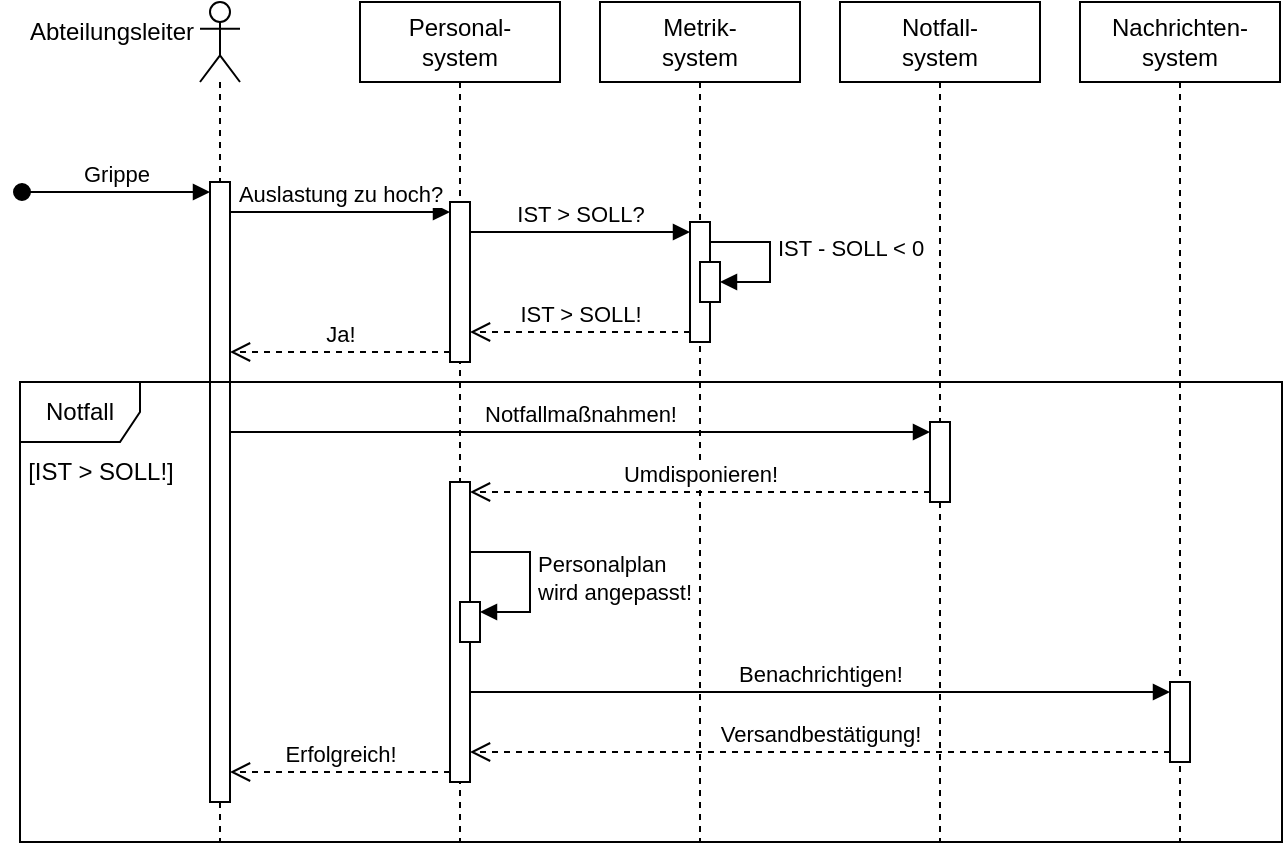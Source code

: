 <mxfile version="25.0.1">
  <diagram name="Seite-1" id="5sxt5zFNbE7Zbmdy7JOb">
    <mxGraphModel dx="524" dy="308" grid="1" gridSize="10" guides="1" tooltips="1" connect="1" arrows="1" fold="1" page="1" pageScale="1" pageWidth="827" pageHeight="1169" math="0" shadow="0">
      <root>
        <mxCell id="0" />
        <mxCell id="1" parent="0" />
        <mxCell id="sDWKf1iI3KYRnwsQvGXx-5" value="" style="shape=umlLifeline;perimeter=lifelinePerimeter;whiteSpace=wrap;html=1;container=0;dropTarget=0;collapsible=0;recursiveResize=0;outlineConnect=0;portConstraint=eastwest;newEdgeStyle={&quot;curved&quot;:0,&quot;rounded&quot;:0};participant=umlActor;" parent="1" vertex="1">
          <mxGeometry x="189" y="90" width="20" height="420" as="geometry" />
        </mxCell>
        <mxCell id="sDWKf1iI3KYRnwsQvGXx-6" value="Personal-&lt;div&gt;system&lt;/div&gt;" style="shape=umlLifeline;perimeter=lifelinePerimeter;whiteSpace=wrap;html=1;container=0;dropTarget=0;collapsible=0;recursiveResize=0;outlineConnect=0;portConstraint=eastwest;newEdgeStyle={&quot;curved&quot;:0,&quot;rounded&quot;:0};" parent="1" vertex="1">
          <mxGeometry x="269" y="90" width="100" height="420" as="geometry" />
        </mxCell>
        <mxCell id="sDWKf1iI3KYRnwsQvGXx-7" value="Metrik-&lt;div&gt;system&lt;/div&gt;" style="shape=umlLifeline;perimeter=lifelinePerimeter;whiteSpace=wrap;html=1;container=0;dropTarget=0;collapsible=0;recursiveResize=0;outlineConnect=0;portConstraint=eastwest;newEdgeStyle={&quot;curved&quot;:0,&quot;rounded&quot;:0};" parent="1" vertex="1">
          <mxGeometry x="389" y="90" width="100" height="420" as="geometry" />
        </mxCell>
        <mxCell id="sDWKf1iI3KYRnwsQvGXx-8" value="Notfall-&lt;div&gt;system&lt;/div&gt;" style="shape=umlLifeline;perimeter=lifelinePerimeter;whiteSpace=wrap;html=1;container=0;dropTarget=0;collapsible=0;recursiveResize=0;outlineConnect=0;portConstraint=eastwest;newEdgeStyle={&quot;curved&quot;:0,&quot;rounded&quot;:0};" parent="1" vertex="1">
          <mxGeometry x="509" y="90" width="100" height="420" as="geometry" />
        </mxCell>
        <mxCell id="sDWKf1iI3KYRnwsQvGXx-9" value="Nachrichten-&lt;div&gt;system&lt;/div&gt;" style="shape=umlLifeline;perimeter=lifelinePerimeter;whiteSpace=wrap;html=1;container=0;dropTarget=0;collapsible=0;recursiveResize=0;outlineConnect=0;portConstraint=eastwest;newEdgeStyle={&quot;curved&quot;:0,&quot;rounded&quot;:0};" parent="1" vertex="1">
          <mxGeometry x="629" y="90" width="100" height="420" as="geometry" />
        </mxCell>
        <mxCell id="sDWKf1iI3KYRnwsQvGXx-14" value="Auslastung zu hoch?" style="html=1;verticalAlign=bottom;endArrow=block;curved=0;rounded=0;entryX=0;entryY=0;entryDx=0;entryDy=5;" parent="1" source="sDWKf1iI3KYRnwsQvGXx-11" target="sDWKf1iI3KYRnwsQvGXx-13" edge="1">
          <mxGeometry x="0.004" relative="1" as="geometry">
            <mxPoint x="249" y="225" as="sourcePoint" />
            <mxPoint as="offset" />
          </mxGeometry>
        </mxCell>
        <mxCell id="sDWKf1iI3KYRnwsQvGXx-65" value="IST &amp;gt; SOLL?" style="html=1;verticalAlign=bottom;endArrow=block;curved=0;rounded=0;entryX=0;entryY=0;entryDx=0;entryDy=5;entryPerimeter=0;" parent="1" source="sDWKf1iI3KYRnwsQvGXx-13" target="sDWKf1iI3KYRnwsQvGXx-37" edge="1">
          <mxGeometry width="80" relative="1" as="geometry">
            <mxPoint x="329" y="200" as="sourcePoint" />
            <mxPoint x="409" y="200" as="targetPoint" />
          </mxGeometry>
        </mxCell>
        <mxCell id="sDWKf1iI3KYRnwsQvGXx-68" value="IST &amp;gt; SOLL!" style="html=1;verticalAlign=bottom;endArrow=open;dashed=1;endSize=8;curved=0;rounded=0;exitX=0;exitY=1;exitDx=0;exitDy=-5;exitPerimeter=0;" parent="1" source="sDWKf1iI3KYRnwsQvGXx-37" target="sDWKf1iI3KYRnwsQvGXx-13" edge="1">
          <mxGeometry relative="1" as="geometry">
            <mxPoint x="419" y="250" as="sourcePoint" />
            <mxPoint x="339" y="250" as="targetPoint" />
          </mxGeometry>
        </mxCell>
        <mxCell id="sDWKf1iI3KYRnwsQvGXx-70" value="Ja!" style="html=1;verticalAlign=bottom;endArrow=open;dashed=1;endSize=8;curved=0;rounded=0;exitX=0;exitY=1;exitDx=0;exitDy=-5;exitPerimeter=0;" parent="1" source="sDWKf1iI3KYRnwsQvGXx-13" target="sDWKf1iI3KYRnwsQvGXx-11" edge="1">
          <mxGeometry relative="1" as="geometry">
            <mxPoint x="299" y="280" as="sourcePoint" />
            <mxPoint x="219" y="280" as="targetPoint" />
          </mxGeometry>
        </mxCell>
        <mxCell id="sDWKf1iI3KYRnwsQvGXx-12" value="Grippe" style="html=1;verticalAlign=bottom;startArrow=oval;endArrow=block;startSize=8;curved=0;rounded=0;entryX=0;entryY=0;entryDx=0;entryDy=5;" parent="1" target="sDWKf1iI3KYRnwsQvGXx-11" edge="1">
          <mxGeometry relative="1" as="geometry">
            <mxPoint x="100" y="185" as="sourcePoint" />
          </mxGeometry>
        </mxCell>
        <mxCell id="sDWKf1iI3KYRnwsQvGXx-11" value="" style="html=1;points=[[0,0,0,0,5],[0,1,0,0,-5],[1,0,0,0,5],[1,1,0,0,-5]];perimeter=orthogonalPerimeter;outlineConnect=0;targetShapes=umlLifeline;portConstraint=eastwest;newEdgeStyle={&quot;curved&quot;:0,&quot;rounded&quot;:0};container=0;" parent="1" vertex="1">
          <mxGeometry x="194" y="180" width="10" height="310" as="geometry" />
        </mxCell>
        <mxCell id="sDWKf1iI3KYRnwsQvGXx-13" value="" style="html=1;points=[[0,0,0,0,5],[0,1,0,0,-5],[1,0,0,0,5],[1,1,0,0,-5]];perimeter=orthogonalPerimeter;outlineConnect=0;targetShapes=umlLifeline;portConstraint=eastwest;newEdgeStyle={&quot;curved&quot;:0,&quot;rounded&quot;:0};container=0;" parent="1" vertex="1">
          <mxGeometry x="314" y="190" width="10" height="80" as="geometry" />
        </mxCell>
        <mxCell id="sDWKf1iI3KYRnwsQvGXx-37" value="" style="html=1;points=[[0,0,0,0,5],[0,1,0,0,-5],[1,0,0,0,5],[1,1,0,0,-5]];perimeter=orthogonalPerimeter;outlineConnect=0;targetShapes=umlLifeline;portConstraint=eastwest;newEdgeStyle={&quot;curved&quot;:0,&quot;rounded&quot;:0};container=0;" parent="1" vertex="1">
          <mxGeometry x="434" y="200" width="10" height="60" as="geometry" />
        </mxCell>
        <mxCell id="sDWKf1iI3KYRnwsQvGXx-66" value="" style="html=1;points=[[0,0,0,0,5],[0,1,0,0,-5],[1,0,0,0,5],[1,1,0,0,-5]];perimeter=orthogonalPerimeter;outlineConnect=0;targetShapes=umlLifeline;portConstraint=eastwest;newEdgeStyle={&quot;curved&quot;:0,&quot;rounded&quot;:0};container=0;" parent="1" vertex="1">
          <mxGeometry x="439" y="220" width="10" height="20" as="geometry" />
        </mxCell>
        <mxCell id="sDWKf1iI3KYRnwsQvGXx-67" value="IST - SOLL &amp;lt; 0" style="html=1;align=left;spacingLeft=2;endArrow=block;rounded=0;edgeStyle=orthogonalEdgeStyle;curved=0;rounded=0;" parent="1" target="sDWKf1iI3KYRnwsQvGXx-66" edge="1">
          <mxGeometry relative="1" as="geometry">
            <mxPoint x="444" y="200" as="sourcePoint" />
            <Array as="points">
              <mxPoint x="444" y="210" />
              <mxPoint x="474" y="210" />
              <mxPoint x="474" y="230" />
            </Array>
          </mxGeometry>
        </mxCell>
        <mxCell id="sDWKf1iI3KYRnwsQvGXx-49" value="Notfall" style="shape=umlFrame;whiteSpace=wrap;html=1;pointerEvents=0;container=0;" parent="1" vertex="1">
          <mxGeometry x="99" y="280" width="631" height="230" as="geometry" />
        </mxCell>
        <mxCell id="sDWKf1iI3KYRnwsQvGXx-50" value="[IST &amp;gt; SOLL!]" style="text;html=1;align=center;verticalAlign=middle;whiteSpace=wrap;rounded=0;container=0;" parent="1" vertex="1">
          <mxGeometry x="99" y="310" width="81" height="30" as="geometry" />
        </mxCell>
        <mxCell id="sDWKf1iI3KYRnwsQvGXx-54" value="Notfallmaßnahmen!" style="html=1;verticalAlign=bottom;endArrow=block;curved=0;rounded=0;entryX=0;entryY=0;entryDx=0;entryDy=5;" parent="1" source="sDWKf1iI3KYRnwsQvGXx-11" target="sDWKf1iI3KYRnwsQvGXx-53" edge="1">
          <mxGeometry relative="1" as="geometry">
            <mxPoint x="204" y="425" as="sourcePoint" />
          </mxGeometry>
        </mxCell>
        <mxCell id="sDWKf1iI3KYRnwsQvGXx-55" value="Umdisponieren!" style="html=1;verticalAlign=bottom;endArrow=open;dashed=1;endSize=8;curved=0;rounded=0;exitX=0;exitY=1;exitDx=0;exitDy=-5;entryX=1;entryY=0;entryDx=0;entryDy=5;entryPerimeter=0;" parent="1" source="sDWKf1iI3KYRnwsQvGXx-53" target="sDWKf1iI3KYRnwsQvGXx-56" edge="1">
          <mxGeometry relative="1" as="geometry">
            <mxPoint x="484" y="485" as="targetPoint" />
          </mxGeometry>
        </mxCell>
        <mxCell id="sDWKf1iI3KYRnwsQvGXx-60" value="" style="html=1;points=[[0,0,0,0,5],[0,1,0,0,-5],[1,0,0,0,5],[1,1,0,0,-5]];perimeter=orthogonalPerimeter;outlineConnect=0;targetShapes=umlLifeline;portConstraint=eastwest;newEdgeStyle={&quot;curved&quot;:0,&quot;rounded&quot;:0};container=0;" parent="1" vertex="1">
          <mxGeometry x="674" y="430" width="10" height="40" as="geometry" />
        </mxCell>
        <mxCell id="sDWKf1iI3KYRnwsQvGXx-61" value="Benachrichtigen!" style="html=1;verticalAlign=bottom;endArrow=block;curved=0;rounded=0;entryX=0;entryY=0;entryDx=0;entryDy=5;" parent="1" source="sDWKf1iI3KYRnwsQvGXx-56" target="sDWKf1iI3KYRnwsQvGXx-60" edge="1">
          <mxGeometry relative="1" as="geometry">
            <mxPoint x="564" y="375" as="sourcePoint" />
          </mxGeometry>
        </mxCell>
        <mxCell id="sDWKf1iI3KYRnwsQvGXx-62" value="Versandbestätigung!" style="html=1;verticalAlign=bottom;endArrow=open;dashed=1;endSize=8;curved=0;rounded=0;exitX=0;exitY=1;exitDx=0;exitDy=-5;" parent="1" source="sDWKf1iI3KYRnwsQvGXx-60" target="sDWKf1iI3KYRnwsQvGXx-56" edge="1">
          <mxGeometry relative="1" as="geometry">
            <mxPoint x="604" y="585" as="targetPoint" />
          </mxGeometry>
        </mxCell>
        <mxCell id="sDWKf1iI3KYRnwsQvGXx-73" value="Personalplan&lt;div&gt;wird angepasst!&lt;/div&gt;" style="html=1;align=left;spacingLeft=2;endArrow=block;rounded=0;edgeStyle=orthogonalEdgeStyle;curved=0;rounded=0;" parent="1" target="sDWKf1iI3KYRnwsQvGXx-72" edge="1">
          <mxGeometry relative="1" as="geometry">
            <mxPoint x="324" y="365" as="sourcePoint" />
            <Array as="points">
              <mxPoint x="354" y="395" />
            </Array>
          </mxGeometry>
        </mxCell>
        <mxCell id="sDWKf1iI3KYRnwsQvGXx-74" value="Erfolgreich!" style="html=1;verticalAlign=bottom;endArrow=open;dashed=1;endSize=8;curved=0;rounded=0;exitX=0;exitY=1;exitDx=0;exitDy=-5;exitPerimeter=0;" parent="1" source="sDWKf1iI3KYRnwsQvGXx-56" target="sDWKf1iI3KYRnwsQvGXx-11" edge="1">
          <mxGeometry relative="1" as="geometry">
            <mxPoint x="309" y="480" as="sourcePoint" />
            <mxPoint x="229" y="480" as="targetPoint" />
          </mxGeometry>
        </mxCell>
        <mxCell id="sDWKf1iI3KYRnwsQvGXx-56" value="" style="html=1;points=[[0,0,0,0,5],[0,1,0,0,-5],[1,0,0,0,5],[1,1,0,0,-5]];perimeter=orthogonalPerimeter;outlineConnect=0;targetShapes=umlLifeline;portConstraint=eastwest;newEdgeStyle={&quot;curved&quot;:0,&quot;rounded&quot;:0};container=0;" parent="1" vertex="1">
          <mxGeometry x="314" y="330" width="10" height="150" as="geometry" />
        </mxCell>
        <mxCell id="sDWKf1iI3KYRnwsQvGXx-53" value="" style="html=1;points=[[0,0,0,0,5],[0,1,0,0,-5],[1,0,0,0,5],[1,1,0,0,-5]];perimeter=orthogonalPerimeter;outlineConnect=0;targetShapes=umlLifeline;portConstraint=eastwest;newEdgeStyle={&quot;curved&quot;:0,&quot;rounded&quot;:0};container=0;" parent="1" vertex="1">
          <mxGeometry x="554" y="300" width="10" height="40" as="geometry" />
        </mxCell>
        <mxCell id="sDWKf1iI3KYRnwsQvGXx-77" value="Abteilungsleiter" style="text;html=1;align=center;verticalAlign=middle;whiteSpace=wrap;rounded=0;" parent="1" vertex="1">
          <mxGeometry x="100" y="90" width="90" height="30" as="geometry" />
        </mxCell>
        <mxCell id="sDWKf1iI3KYRnwsQvGXx-72" value="" style="html=1;points=[[0,0,0,0,5],[0,1,0,0,-5],[1,0,0,0,5],[1,1,0,0,-5]];perimeter=orthogonalPerimeter;outlineConnect=0;targetShapes=umlLifeline;portConstraint=eastwest;newEdgeStyle={&quot;curved&quot;:0,&quot;rounded&quot;:0};container=0;" parent="1" vertex="1">
          <mxGeometry x="319" y="390" width="10" height="20" as="geometry" />
        </mxCell>
      </root>
    </mxGraphModel>
  </diagram>
</mxfile>
